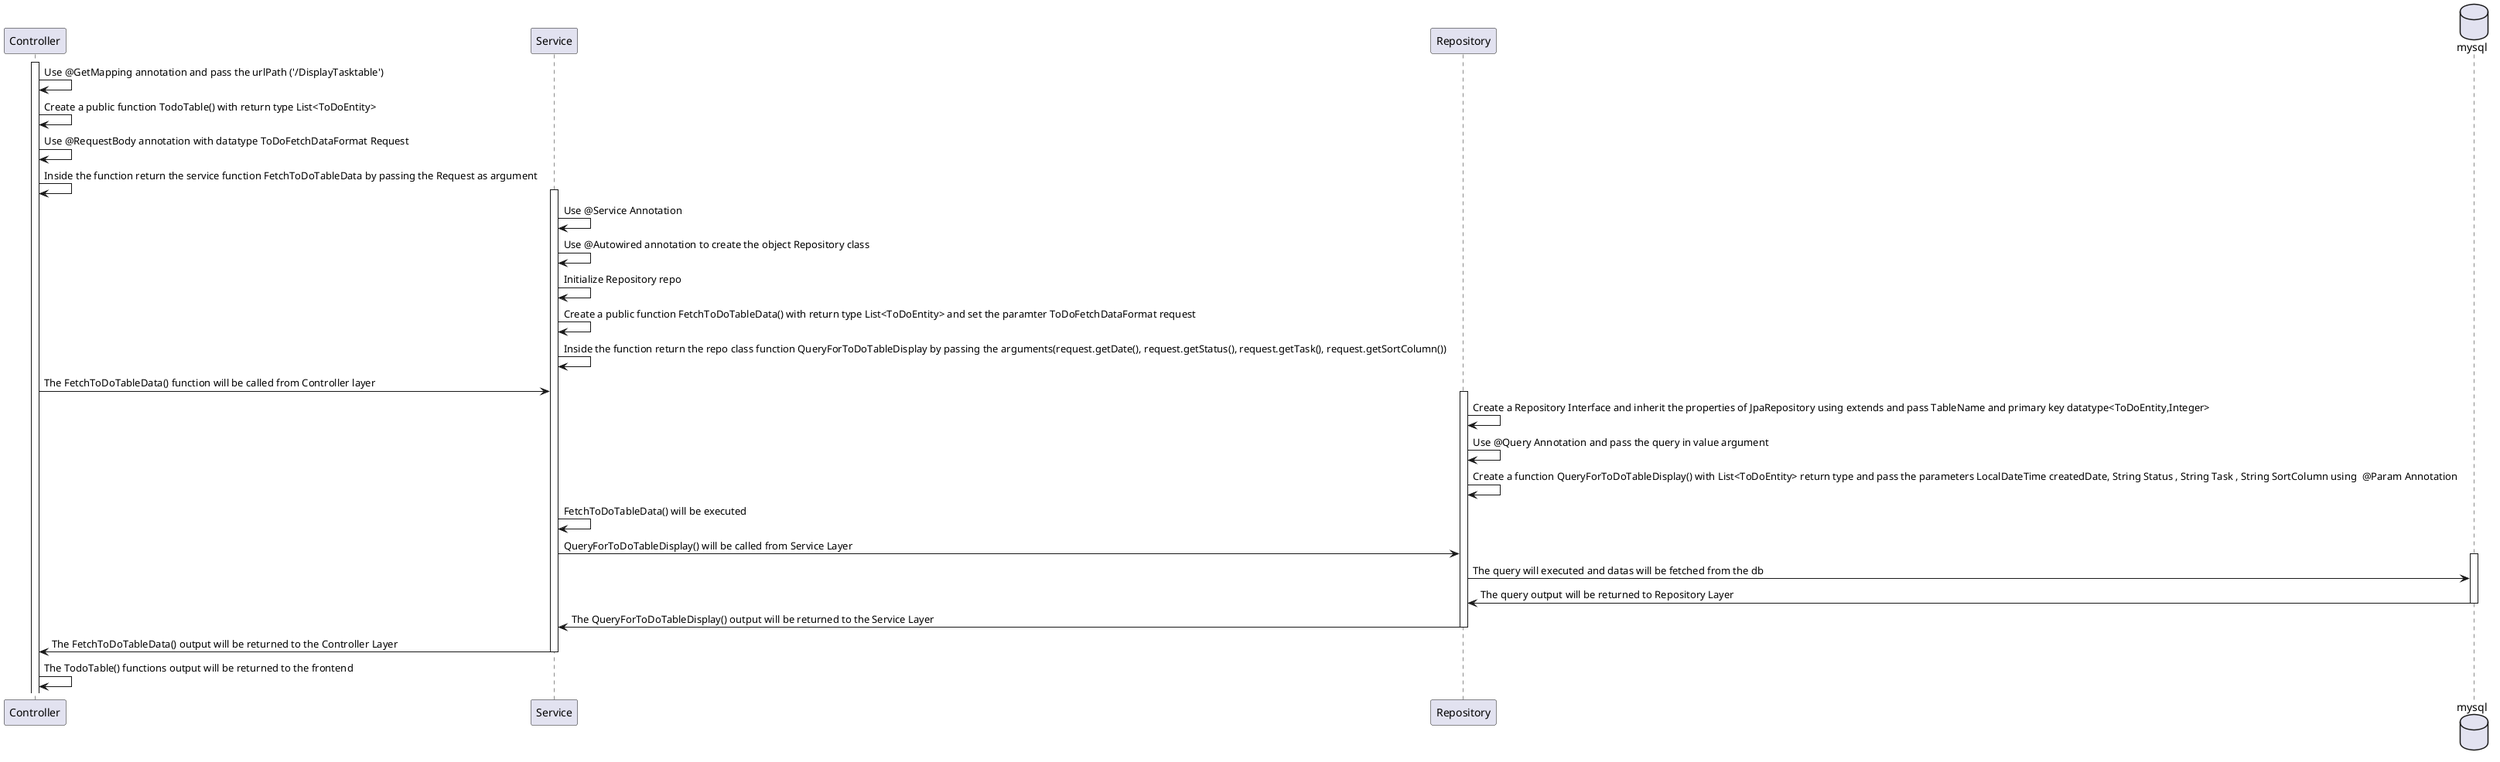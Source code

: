 @startuml TaskTableDisplay

participant Controller as cc
participant Service as ss
participant Repository as jpa
database mysql as db

activate cc

' cc -> cc : Use @RestController annotation to return response without annotate of responsebody
' cc -> cc : Use @Autowired annotation to create the object ToDoService class
' cc -> cc : Initialize ToDoService service
' get api call to display the tasks '

cc -> cc : Use @GetMapping annotation and pass the urlPath ('/DisplayTasktable')
cc -> cc : Create a public function TodoTable() with return type List<ToDoEntity> 
cc -> cc : Use @RequestBody annotation with datatype ToDoFetchDataFormat Request
cc -> cc : Inside the function return the service function FetchToDoTableData by passing the Request as argument

activate ss

ss -> ss : Use @Service Annotation
ss -> ss : Use @Autowired annotation to create the object Repository class
ss -> ss : Initialize Repository repo
ss -> ss : Create a public function FetchToDoTableData() with return type List<ToDoEntity> and set the paramter ToDoFetchDataFormat request
ss -> ss : Inside the function return the repo class function QueryForToDoTableDisplay by passing the arguments(request.getDate(), request.getStatus(), request.getTask(), request.getSortColumn())

cc -> ss : The FetchToDoTableData() function will be called from Controller layer
activate jpa

jpa -> jpa : Create a Repository Interface and inherit the properties of JpaRepository using extends and pass TableName and primary key datatype<ToDoEntity,Integer>
jpa -> jpa : Use @Query Annotation and pass the query in value argument 
jpa -> jpa : Create a function QueryForToDoTableDisplay() with List<ToDoEntity> return type and pass the parameters LocalDateTime createdDate, String Status , String Task , String SortColumn using  @Param Annotation 

ss -> ss : FetchToDoTableData() will be executed
ss -> jpa : QueryForToDoTableDisplay() will be called from Service Layer

activate db
jpa -> db : The query will executed and datas will be fetched from the db
db -> jpa : The query output will be returned to Repository Layer
deactivate db

jpa -> ss : The QueryForToDoTableDisplay() output will be returned to the Service Layer
deactivate jpa

ss -> cc : The FetchToDoTableData() output will be returned to the Controller Layer
deactivate ss

cc -> cc : The TodoTable() functions output will be returned to the frontend